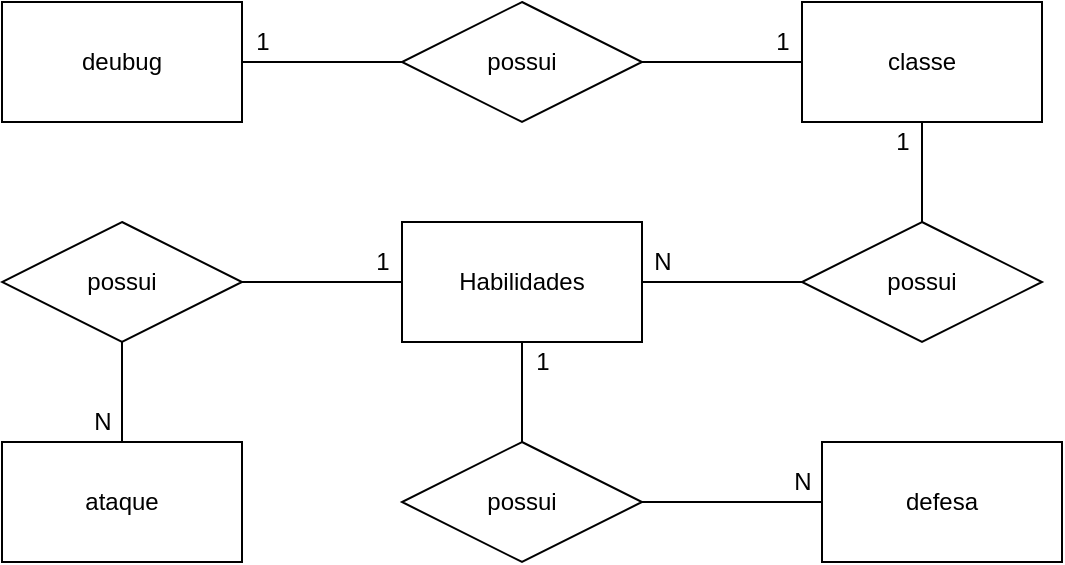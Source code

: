 <mxfile version="14.9.5" type="device"><diagram id="rUNNBj3hK8cuLXRp0kv5" name="Page-1"><mxGraphModel dx="862" dy="431" grid="1" gridSize="10" guides="1" tooltips="1" connect="1" arrows="1" fold="1" page="1" pageScale="1" pageWidth="827" pageHeight="1169" math="0" shadow="0"><root><mxCell id="0"/><mxCell id="1" parent="0"/><mxCell id="jPFDLeZbofDRdQvikMzV-4" style="edgeStyle=orthogonalEdgeStyle;rounded=0;orthogonalLoop=1;jettySize=auto;html=1;entryX=0;entryY=0.5;entryDx=0;entryDy=0;endArrow=none;endFill=0;" edge="1" parent="1" source="jPFDLeZbofDRdQvikMzV-1" target="jPFDLeZbofDRdQvikMzV-2"><mxGeometry relative="1" as="geometry"/></mxCell><mxCell id="jPFDLeZbofDRdQvikMzV-1" value="deubug" style="rounded=0;whiteSpace=wrap;html=1;" vertex="1" parent="1"><mxGeometry x="40" y="40" width="120" height="60" as="geometry"/></mxCell><mxCell id="jPFDLeZbofDRdQvikMzV-5" style="edgeStyle=orthogonalEdgeStyle;rounded=0;orthogonalLoop=1;jettySize=auto;html=1;entryX=0;entryY=0.5;entryDx=0;entryDy=0;endArrow=none;endFill=0;" edge="1" parent="1" source="jPFDLeZbofDRdQvikMzV-2" target="jPFDLeZbofDRdQvikMzV-3"><mxGeometry relative="1" as="geometry"/></mxCell><mxCell id="jPFDLeZbofDRdQvikMzV-2" value="possui" style="shape=rhombus;perimeter=rhombusPerimeter;whiteSpace=wrap;html=1;align=center;" vertex="1" parent="1"><mxGeometry x="240" y="40" width="120" height="60" as="geometry"/></mxCell><mxCell id="jPFDLeZbofDRdQvikMzV-3" value="classe" style="rounded=0;whiteSpace=wrap;html=1;" vertex="1" parent="1"><mxGeometry x="440" y="40" width="120" height="60" as="geometry"/></mxCell><mxCell id="jPFDLeZbofDRdQvikMzV-6" value="1" style="text;html=1;align=center;verticalAlign=middle;resizable=0;points=[];autosize=1;strokeColor=none;" vertex="1" parent="1"><mxGeometry x="160" y="50" width="20" height="20" as="geometry"/></mxCell><mxCell id="jPFDLeZbofDRdQvikMzV-7" value="1" style="text;html=1;align=center;verticalAlign=middle;resizable=0;points=[];autosize=1;strokeColor=none;" vertex="1" parent="1"><mxGeometry x="420" y="50" width="20" height="20" as="geometry"/></mxCell><mxCell id="jPFDLeZbofDRdQvikMzV-16" style="edgeStyle=orthogonalEdgeStyle;rounded=0;orthogonalLoop=1;jettySize=auto;html=1;entryX=1;entryY=0.5;entryDx=0;entryDy=0;endArrow=none;endFill=0;" edge="1" parent="1" source="jPFDLeZbofDRdQvikMzV-8" target="jPFDLeZbofDRdQvikMzV-9"><mxGeometry relative="1" as="geometry"/></mxCell><mxCell id="jPFDLeZbofDRdQvikMzV-17" style="edgeStyle=orthogonalEdgeStyle;rounded=0;orthogonalLoop=1;jettySize=auto;html=1;entryX=0.5;entryY=1;entryDx=0;entryDy=0;endArrow=none;endFill=0;" edge="1" parent="1" source="jPFDLeZbofDRdQvikMzV-8" target="jPFDLeZbofDRdQvikMzV-3"><mxGeometry relative="1" as="geometry"/></mxCell><mxCell id="jPFDLeZbofDRdQvikMzV-8" value="possui" style="shape=rhombus;perimeter=rhombusPerimeter;whiteSpace=wrap;html=1;align=center;" vertex="1" parent="1"><mxGeometry x="440" y="150" width="120" height="60" as="geometry"/></mxCell><mxCell id="jPFDLeZbofDRdQvikMzV-22" style="edgeStyle=orthogonalEdgeStyle;rounded=0;orthogonalLoop=1;jettySize=auto;html=1;endArrow=none;endFill=0;" edge="1" parent="1" source="jPFDLeZbofDRdQvikMzV-9" target="jPFDLeZbofDRdQvikMzV-18"><mxGeometry relative="1" as="geometry"/></mxCell><mxCell id="jPFDLeZbofDRdQvikMzV-24" style="edgeStyle=orthogonalEdgeStyle;rounded=0;orthogonalLoop=1;jettySize=auto;html=1;entryX=0.5;entryY=0;entryDx=0;entryDy=0;endArrow=none;endFill=0;" edge="1" parent="1" source="jPFDLeZbofDRdQvikMzV-9" target="jPFDLeZbofDRdQvikMzV-19"><mxGeometry relative="1" as="geometry"/></mxCell><mxCell id="jPFDLeZbofDRdQvikMzV-9" value="Habilidades" style="rounded=0;whiteSpace=wrap;html=1;" vertex="1" parent="1"><mxGeometry x="240" y="150" width="120" height="60" as="geometry"/></mxCell><mxCell id="jPFDLeZbofDRdQvikMzV-12" value="N" style="text;html=1;align=center;verticalAlign=middle;resizable=0;points=[];autosize=1;strokeColor=none;" vertex="1" parent="1"><mxGeometry x="360" y="160" width="20" height="20" as="geometry"/></mxCell><mxCell id="jPFDLeZbofDRdQvikMzV-13" value="1" style="text;html=1;align=center;verticalAlign=middle;resizable=0;points=[];autosize=1;strokeColor=none;" vertex="1" parent="1"><mxGeometry x="480" y="100" width="20" height="20" as="geometry"/></mxCell><mxCell id="jPFDLeZbofDRdQvikMzV-23" style="edgeStyle=orthogonalEdgeStyle;rounded=0;orthogonalLoop=1;jettySize=auto;html=1;entryX=0.5;entryY=0;entryDx=0;entryDy=0;endArrow=none;endFill=0;" edge="1" parent="1" source="jPFDLeZbofDRdQvikMzV-18" target="jPFDLeZbofDRdQvikMzV-20"><mxGeometry relative="1" as="geometry"/></mxCell><mxCell id="jPFDLeZbofDRdQvikMzV-18" value="possui" style="shape=rhombus;perimeter=rhombusPerimeter;whiteSpace=wrap;html=1;align=center;" vertex="1" parent="1"><mxGeometry x="40" y="150" width="120" height="60" as="geometry"/></mxCell><mxCell id="jPFDLeZbofDRdQvikMzV-25" style="edgeStyle=orthogonalEdgeStyle;rounded=0;orthogonalLoop=1;jettySize=auto;html=1;entryX=0;entryY=0.5;entryDx=0;entryDy=0;endArrow=none;endFill=0;" edge="1" parent="1" source="jPFDLeZbofDRdQvikMzV-19" target="jPFDLeZbofDRdQvikMzV-21"><mxGeometry relative="1" as="geometry"/></mxCell><mxCell id="jPFDLeZbofDRdQvikMzV-19" value="possui" style="shape=rhombus;perimeter=rhombusPerimeter;whiteSpace=wrap;html=1;align=center;" vertex="1" parent="1"><mxGeometry x="240" y="260" width="120" height="60" as="geometry"/></mxCell><mxCell id="jPFDLeZbofDRdQvikMzV-20" value="ataque" style="rounded=0;whiteSpace=wrap;html=1;" vertex="1" parent="1"><mxGeometry x="40" y="260" width="120" height="60" as="geometry"/></mxCell><mxCell id="jPFDLeZbofDRdQvikMzV-21" value="defesa" style="rounded=0;whiteSpace=wrap;html=1;" vertex="1" parent="1"><mxGeometry x="450" y="260" width="120" height="60" as="geometry"/></mxCell><mxCell id="jPFDLeZbofDRdQvikMzV-26" value="1" style="text;html=1;align=center;verticalAlign=middle;resizable=0;points=[];autosize=1;strokeColor=none;" vertex="1" parent="1"><mxGeometry x="220" y="160" width="20" height="20" as="geometry"/></mxCell><mxCell id="jPFDLeZbofDRdQvikMzV-27" value="N" style="text;html=1;align=center;verticalAlign=middle;resizable=0;points=[];autosize=1;strokeColor=none;" vertex="1" parent="1"><mxGeometry x="80" y="240" width="20" height="20" as="geometry"/></mxCell><mxCell id="jPFDLeZbofDRdQvikMzV-28" value="1" style="text;html=1;align=center;verticalAlign=middle;resizable=0;points=[];autosize=1;strokeColor=none;" vertex="1" parent="1"><mxGeometry x="300" y="210" width="20" height="20" as="geometry"/></mxCell><mxCell id="jPFDLeZbofDRdQvikMzV-29" value="N" style="text;html=1;align=center;verticalAlign=middle;resizable=0;points=[];autosize=1;strokeColor=none;" vertex="1" parent="1"><mxGeometry x="430" y="270" width="20" height="20" as="geometry"/></mxCell></root></mxGraphModel></diagram></mxfile>